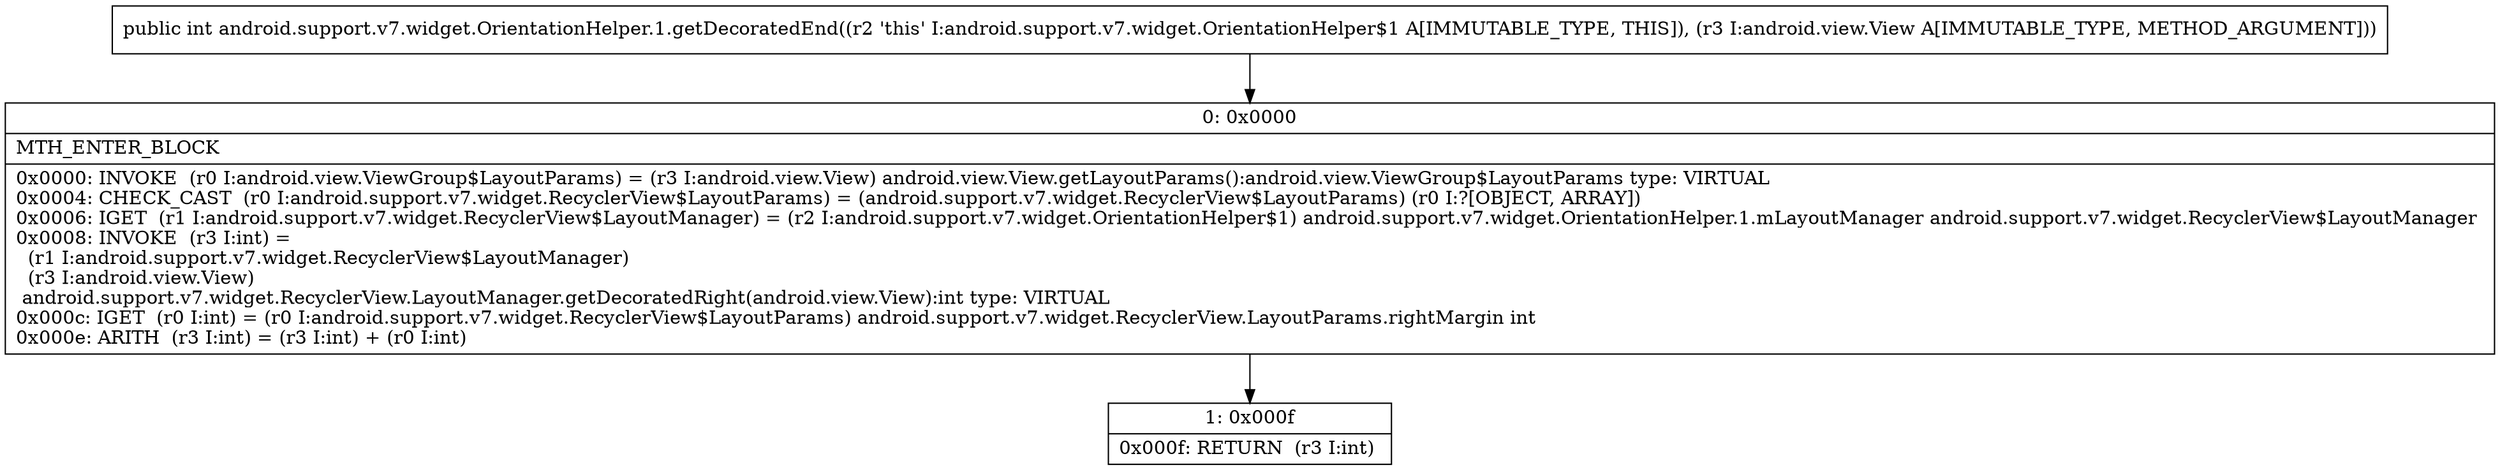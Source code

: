 digraph "CFG forandroid.support.v7.widget.OrientationHelper.1.getDecoratedEnd(Landroid\/view\/View;)I" {
Node_0 [shape=record,label="{0\:\ 0x0000|MTH_ENTER_BLOCK\l|0x0000: INVOKE  (r0 I:android.view.ViewGroup$LayoutParams) = (r3 I:android.view.View) android.view.View.getLayoutParams():android.view.ViewGroup$LayoutParams type: VIRTUAL \l0x0004: CHECK_CAST  (r0 I:android.support.v7.widget.RecyclerView$LayoutParams) = (android.support.v7.widget.RecyclerView$LayoutParams) (r0 I:?[OBJECT, ARRAY]) \l0x0006: IGET  (r1 I:android.support.v7.widget.RecyclerView$LayoutManager) = (r2 I:android.support.v7.widget.OrientationHelper$1) android.support.v7.widget.OrientationHelper.1.mLayoutManager android.support.v7.widget.RecyclerView$LayoutManager \l0x0008: INVOKE  (r3 I:int) = \l  (r1 I:android.support.v7.widget.RecyclerView$LayoutManager)\l  (r3 I:android.view.View)\l android.support.v7.widget.RecyclerView.LayoutManager.getDecoratedRight(android.view.View):int type: VIRTUAL \l0x000c: IGET  (r0 I:int) = (r0 I:android.support.v7.widget.RecyclerView$LayoutParams) android.support.v7.widget.RecyclerView.LayoutParams.rightMargin int \l0x000e: ARITH  (r3 I:int) = (r3 I:int) + (r0 I:int) \l}"];
Node_1 [shape=record,label="{1\:\ 0x000f|0x000f: RETURN  (r3 I:int) \l}"];
MethodNode[shape=record,label="{public int android.support.v7.widget.OrientationHelper.1.getDecoratedEnd((r2 'this' I:android.support.v7.widget.OrientationHelper$1 A[IMMUTABLE_TYPE, THIS]), (r3 I:android.view.View A[IMMUTABLE_TYPE, METHOD_ARGUMENT])) }"];
MethodNode -> Node_0;
Node_0 -> Node_1;
}

